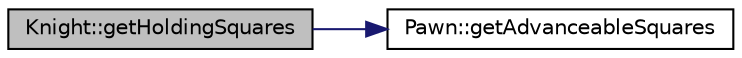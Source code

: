 digraph "Knight::getHoldingSquares"
{
 // LATEX_PDF_SIZE
  bgcolor="transparent";
  edge [fontname="Helvetica",fontsize="10",labelfontname="Helvetica",labelfontsize="10"];
  node [fontname="Helvetica",fontsize="10",shape=record];
  rankdir="LR";
  Node1 [label="Knight::getHoldingSquares",height=0.2,width=0.4,color="black", fillcolor="grey75", style="filled", fontcolor="black",tooltip=" "];
  Node1 -> Node2 [color="midnightblue",fontsize="10",style="solid",fontname="Helvetica"];
  Node2 [label="Pawn::getAdvanceableSquares",height=0.2,width=0.4,color="black",URL="$de/dff/classPawn.html#a9f4a8080acbef499c72508682eba9dd6",tooltip=" "];
}
